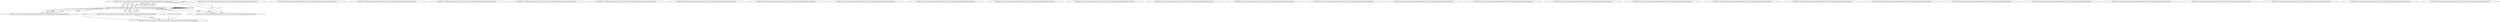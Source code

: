 digraph nginx_syscalls {
  0 [label="PID:1982 res=0 name=modules/comment/comment.module(/var/www/html/drupal/modules/comment/comment.m"];
  1 [label="PID:1982 res=0 name=modules/comment/comment.module(/var/www/html/drupal/modules/comment/comment.m"];
  2 [label="PID:1982 res=0 name=modules/comment/comment.module(/var/www/html/drupal/modules/comment/comment.m"];
  3 [label="PID:1982 res=0 name=modules/comment/comment.module(/var/www/html/drupal/modules/comment/comment.m"];
  4 [label="PID:1982 res=0 name=modules/comment/comment.module(/var/www/html/drupal/modules/comment/comment.m"];
  5 [label="PID:1982 res=0 name=modules/comment/comment.module(/var/www/html/drupal/modules/comment/comment.m"];
  6 [label="PID:1982 res=0 name=modules/comment/comment.module(/var/www/html/drupal/modules/comment/comment.m"];
  7 [label="PID:1982 res=0 name=modules/comment/comment.module(/var/www/html/drupal/modules/comment/comment.m"];
  8 [label="PID:1982 res=0 name=modules/comment/comment.module(/var/www/html/drupal/modules/comment/comment.m"];
  9 [label="PID:1982 res=0 name=modules/comment/comment.module(/var/www/html/drupal/modules/comment/comment.m"];
  10 [label="PID:1982 res=0 name=modules/comment/comment.module(/var/www/html/drupal/modules/comment/comment.m"];
  11 [label="PID:1982 res=0 name=modules/comment/comment.module(/var/www/html/drupal/modules/comment/comment.m"];
  12 [label="PID:1982 res=0 name=modules/comment/comment.module(/var/www/html/drupal/modules/comment/comment.m"];
  13 [label="PID:1982 res=0 name=modules/comment/comment.module(/var/www/html/drupal/modules/comment/comment.m"];
  14 [label="PID:1982 res=0 name=modules/comment/comment.module(/var/www/html/drupal/modules/comment/comment.m"];
  15 [label="PID:1982 res=0 name=modules/comment/comment.module(/var/www/html/drupal/modules/comment/comment.m"];
  16 [label="PID:1982 res=0 name=modules/comment/comment.module(/var/www/html/drupal/modules/comment/comment.m"];
  17 [label="PID:1982 res=0 name=modules/comment/comment.module(/var/www/html/drupal/modules/comment/comment.m"];
  18 [label="PID:1982 res=0 name=modules/comment/comment.module(/var/www/html/drupal/modules/comment/comment.m"];
  19 [label="PID:1982 res=0 name=modules/comment/comment.module(/var/www/html/drupal/modules/comment/comment.m"];
  20 [label="PID:1982 res=0 name=modules/comment/comment.module(/var/www/html/drupal/modules/comment/comment.m"];
  21 [label="PID:1982 res=0 name=modules/comment/comment.module(/var/www/html/drupal/modules/comment/comment.m"];
  22 [label="PID:1982 res=0 name=modules/comment/comment.module(/var/www/html/drupal/modules/comment/comment.m"];
  23 [label="PID:1982 res=0 name=modules/comment/comment.module(/var/www/html/drupal/modules/comment/comment.m"];
  24 [label="PID:1982 res=0 name=modules/comment/comment.module(/var/www/html/drupal/modules/comment/comment.m"];
  25 [label="PID:1982 res=0 name=modules/comment/comment.module(/var/www/html/drupal/modules/comment/comment.m"];
  26 [label="PID:1982 res=0 name=modules/comment/comment.module(/var/www/html/drupal/modules/comment/comment.m"];
  27 [label="PID:1982 res=0 name=modules/comment/comment.module(/var/www/html/drupal/modules/comment/comment.m"];
  28 [label="PID:1982 res=0 name=modules/comment/comment.module(/var/www/html/drupal/modules/comment/comment.m"];
  29 [label="PID:1982 res=0 name=modules/comment/comment.module(/var/www/html/drupal/modules/comment/comment.m"];
  30 [label="PID:1982 res=0 name=modules/comment/comment.module(/var/www/html/drupal/modules/comment/comment.m"];
  31 [label="PID:1982 res=0 name=modules/comment/comment.module(/var/www/html/drupal/modules/comment/comment.m"];
  32 [label="PID:1982 res=0 name=modules/comment/comment.module(/var/www/html/drupal/modules/comment/comment.m"];
  33 [label="PID:1982 res=0 name=modules/comment/comment.module(/var/www/html/drupal/modules/comment/comment.m"];
  34 [label="PID:1982 res=0 name=modules/comment/comment.module(/var/www/html/drupal/modules/comment/comment.m"];
  0 -> 0 [label="fcntl"];
  0 -> 1 [label="fcntl"];
  1 -> 0 [label="read"];
  0 -> 1 [label="read"];
  1 -> 1 [label="mmap"];
  1 -> 1 [label="chdir"];
  1 -> 1 [label="open"];
  1 -> 0 [label="open"];
  0 -> 1 [label="mmap"];
  1 -> 0 [label="close"];
  0 -> 1 [label="open"];
  1 -> 3 [label="close"];
  3 -> 1 [label="access"];
  1 -> 1 [label="access"];
  3 -> 1 [label="open"];
  3 -> 1 [label="socket"];
  1 -> 0 [label="socket"];
  0 -> 10 [label="close"];
  10 -> 1 [label="socket"];
  1 -> 10 [label="socket"];
  10 -> 0 [label="fcntl"];
  1 -> 11 [label="fcntl"];
  11 -> 1 [label="fcntl"];
  1 -> 11 [label="connect"];
  11 -> 1 [label="connect"];
  1 -> 0 [label="fcntl"];
  1 -> 1 [label="setsockopt"];
  1 -> 12 [label="recvfrom"];
  12 -> 1 [label="recvfrom"];
  1 -> 12 [label="sendto"];
  12 -> 1 [label="sendto"];
  3 -> 12 [label="sendto"];
}
